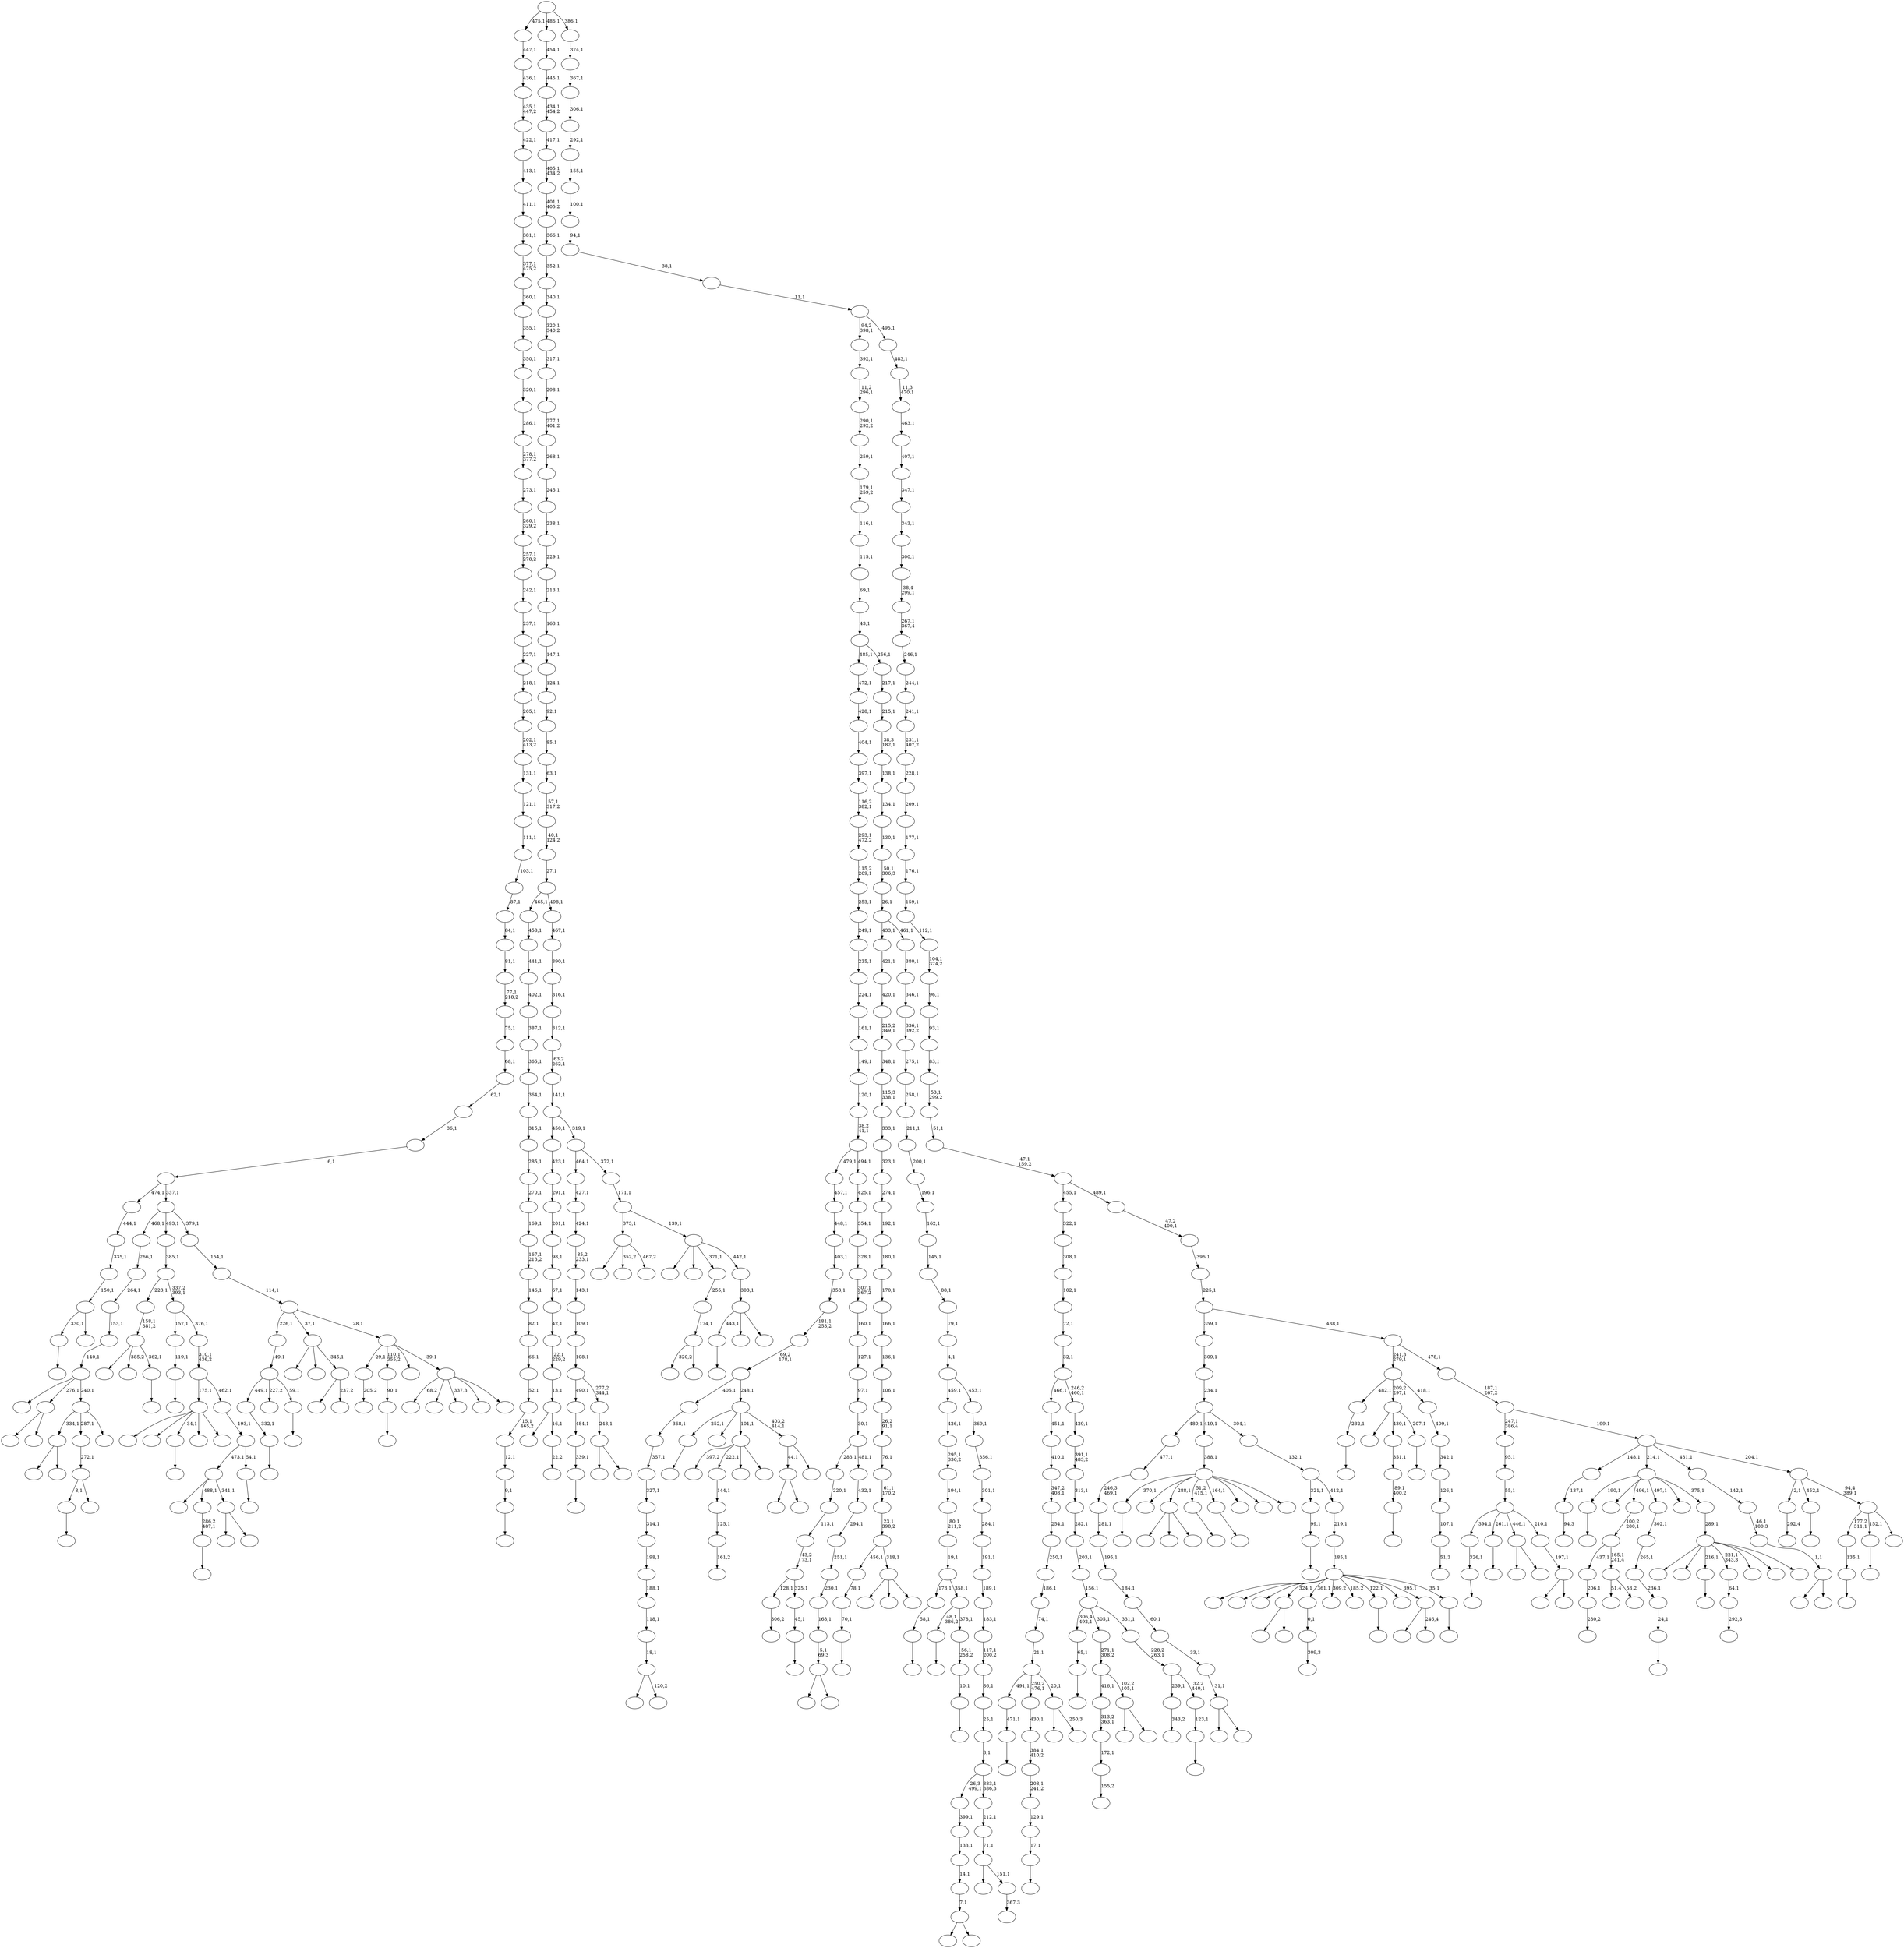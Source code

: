 digraph T {
	650 [label=""]
	649 [label=""]
	648 [label=""]
	647 [label=""]
	646 [label=""]
	645 [label=""]
	644 [label=""]
	643 [label=""]
	642 [label=""]
	641 [label=""]
	640 [label=""]
	639 [label=""]
	638 [label=""]
	637 [label=""]
	636 [label=""]
	635 [label=""]
	634 [label=""]
	633 [label=""]
	632 [label=""]
	631 [label=""]
	630 [label=""]
	629 [label=""]
	628 [label=""]
	627 [label=""]
	626 [label=""]
	625 [label=""]
	624 [label=""]
	623 [label=""]
	622 [label=""]
	621 [label=""]
	620 [label=""]
	619 [label=""]
	618 [label=""]
	617 [label=""]
	616 [label=""]
	615 [label=""]
	614 [label=""]
	613 [label=""]
	612 [label=""]
	611 [label=""]
	610 [label=""]
	609 [label=""]
	608 [label=""]
	607 [label=""]
	606 [label=""]
	605 [label=""]
	604 [label=""]
	603 [label=""]
	602 [label=""]
	601 [label=""]
	600 [label=""]
	599 [label=""]
	598 [label=""]
	597 [label=""]
	596 [label=""]
	595 [label=""]
	594 [label=""]
	593 [label=""]
	592 [label=""]
	591 [label=""]
	590 [label=""]
	589 [label=""]
	588 [label=""]
	587 [label=""]
	586 [label=""]
	585 [label=""]
	584 [label=""]
	583 [label=""]
	582 [label=""]
	581 [label=""]
	580 [label=""]
	579 [label=""]
	578 [label=""]
	577 [label=""]
	576 [label=""]
	575 [label=""]
	574 [label=""]
	573 [label=""]
	572 [label=""]
	571 [label=""]
	570 [label=""]
	569 [label=""]
	568 [label=""]
	567 [label=""]
	566 [label=""]
	565 [label=""]
	564 [label=""]
	563 [label=""]
	562 [label=""]
	561 [label=""]
	560 [label=""]
	559 [label=""]
	558 [label=""]
	557 [label=""]
	556 [label=""]
	555 [label=""]
	554 [label=""]
	553 [label=""]
	552 [label=""]
	551 [label=""]
	550 [label=""]
	549 [label=""]
	548 [label=""]
	547 [label=""]
	546 [label=""]
	545 [label=""]
	544 [label=""]
	543 [label=""]
	542 [label=""]
	541 [label=""]
	540 [label=""]
	539 [label=""]
	538 [label=""]
	537 [label=""]
	536 [label=""]
	535 [label=""]
	534 [label=""]
	533 [label=""]
	532 [label=""]
	531 [label=""]
	530 [label=""]
	529 [label=""]
	528 [label=""]
	527 [label=""]
	526 [label=""]
	525 [label=""]
	524 [label=""]
	523 [label=""]
	522 [label=""]
	521 [label=""]
	520 [label=""]
	519 [label=""]
	518 [label=""]
	517 [label=""]
	516 [label=""]
	515 [label=""]
	514 [label=""]
	513 [label=""]
	512 [label=""]
	511 [label=""]
	510 [label=""]
	509 [label=""]
	508 [label=""]
	507 [label=""]
	506 [label=""]
	505 [label=""]
	504 [label=""]
	503 [label=""]
	502 [label=""]
	501 [label=""]
	500 [label=""]
	499 [label=""]
	498 [label=""]
	497 [label=""]
	496 [label=""]
	495 [label=""]
	494 [label=""]
	493 [label=""]
	492 [label=""]
	491 [label=""]
	490 [label=""]
	489 [label=""]
	488 [label=""]
	487 [label=""]
	486 [label=""]
	485 [label=""]
	484 [label=""]
	483 [label=""]
	482 [label=""]
	481 [label=""]
	480 [label=""]
	479 [label=""]
	478 [label=""]
	477 [label=""]
	476 [label=""]
	475 [label=""]
	474 [label=""]
	473 [label=""]
	472 [label=""]
	471 [label=""]
	470 [label=""]
	469 [label=""]
	468 [label=""]
	467 [label=""]
	466 [label=""]
	465 [label=""]
	464 [label=""]
	463 [label=""]
	462 [label=""]
	461 [label=""]
	460 [label=""]
	459 [label=""]
	458 [label=""]
	457 [label=""]
	456 [label=""]
	455 [label=""]
	454 [label=""]
	453 [label=""]
	452 [label=""]
	451 [label=""]
	450 [label=""]
	449 [label=""]
	448 [label=""]
	447 [label=""]
	446 [label=""]
	445 [label=""]
	444 [label=""]
	443 [label=""]
	442 [label=""]
	441 [label=""]
	440 [label=""]
	439 [label=""]
	438 [label=""]
	437 [label=""]
	436 [label=""]
	435 [label=""]
	434 [label=""]
	433 [label=""]
	432 [label=""]
	431 [label=""]
	430 [label=""]
	429 [label=""]
	428 [label=""]
	427 [label=""]
	426 [label=""]
	425 [label=""]
	424 [label=""]
	423 [label=""]
	422 [label=""]
	421 [label=""]
	420 [label=""]
	419 [label=""]
	418 [label=""]
	417 [label=""]
	416 [label=""]
	415 [label=""]
	414 [label=""]
	413 [label=""]
	412 [label=""]
	411 [label=""]
	410 [label=""]
	409 [label=""]
	408 [label=""]
	407 [label=""]
	406 [label=""]
	405 [label=""]
	404 [label=""]
	403 [label=""]
	402 [label=""]
	401 [label=""]
	400 [label=""]
	399 [label=""]
	398 [label=""]
	397 [label=""]
	396 [label=""]
	395 [label=""]
	394 [label=""]
	393 [label=""]
	392 [label=""]
	391 [label=""]
	390 [label=""]
	389 [label=""]
	388 [label=""]
	387 [label=""]
	386 [label=""]
	385 [label=""]
	384 [label=""]
	383 [label=""]
	382 [label=""]
	381 [label=""]
	380 [label=""]
	379 [label=""]
	378 [label=""]
	377 [label=""]
	376 [label=""]
	375 [label=""]
	374 [label=""]
	373 [label=""]
	372 [label=""]
	371 [label=""]
	370 [label=""]
	369 [label=""]
	368 [label=""]
	367 [label=""]
	366 [label=""]
	365 [label=""]
	364 [label=""]
	363 [label=""]
	362 [label=""]
	361 [label=""]
	360 [label=""]
	359 [label=""]
	358 [label=""]
	357 [label=""]
	356 [label=""]
	355 [label=""]
	354 [label=""]
	353 [label=""]
	352 [label=""]
	351 [label=""]
	350 [label=""]
	349 [label=""]
	348 [label=""]
	347 [label=""]
	346 [label=""]
	345 [label=""]
	344 [label=""]
	343 [label=""]
	342 [label=""]
	341 [label=""]
	340 [label=""]
	339 [label=""]
	338 [label=""]
	337 [label=""]
	336 [label=""]
	335 [label=""]
	334 [label=""]
	333 [label=""]
	332 [label=""]
	331 [label=""]
	330 [label=""]
	329 [label=""]
	328 [label=""]
	327 [label=""]
	326 [label=""]
	325 [label=""]
	324 [label=""]
	323 [label=""]
	322 [label=""]
	321 [label=""]
	320 [label=""]
	319 [label=""]
	318 [label=""]
	317 [label=""]
	316 [label=""]
	315 [label=""]
	314 [label=""]
	313 [label=""]
	312 [label=""]
	311 [label=""]
	310 [label=""]
	309 [label=""]
	308 [label=""]
	307 [label=""]
	306 [label=""]
	305 [label=""]
	304 [label=""]
	303 [label=""]
	302 [label=""]
	301 [label=""]
	300 [label=""]
	299 [label=""]
	298 [label=""]
	297 [label=""]
	296 [label=""]
	295 [label=""]
	294 [label=""]
	293 [label=""]
	292 [label=""]
	291 [label=""]
	290 [label=""]
	289 [label=""]
	288 [label=""]
	287 [label=""]
	286 [label=""]
	285 [label=""]
	284 [label=""]
	283 [label=""]
	282 [label=""]
	281 [label=""]
	280 [label=""]
	279 [label=""]
	278 [label=""]
	277 [label=""]
	276 [label=""]
	275 [label=""]
	274 [label=""]
	273 [label=""]
	272 [label=""]
	271 [label=""]
	270 [label=""]
	269 [label=""]
	268 [label=""]
	267 [label=""]
	266 [label=""]
	265 [label=""]
	264 [label=""]
	263 [label=""]
	262 [label=""]
	261 [label=""]
	260 [label=""]
	259 [label=""]
	258 [label=""]
	257 [label=""]
	256 [label=""]
	255 [label=""]
	254 [label=""]
	253 [label=""]
	252 [label=""]
	251 [label=""]
	250 [label=""]
	249 [label=""]
	248 [label=""]
	247 [label=""]
	246 [label=""]
	245 [label=""]
	244 [label=""]
	243 [label=""]
	242 [label=""]
	241 [label=""]
	240 [label=""]
	239 [label=""]
	238 [label=""]
	237 [label=""]
	236 [label=""]
	235 [label=""]
	234 [label=""]
	233 [label=""]
	232 [label=""]
	231 [label=""]
	230 [label=""]
	229 [label=""]
	228 [label=""]
	227 [label=""]
	226 [label=""]
	225 [label=""]
	224 [label=""]
	223 [label=""]
	222 [label=""]
	221 [label=""]
	220 [label=""]
	219 [label=""]
	218 [label=""]
	217 [label=""]
	216 [label=""]
	215 [label=""]
	214 [label=""]
	213 [label=""]
	212 [label=""]
	211 [label=""]
	210 [label=""]
	209 [label=""]
	208 [label=""]
	207 [label=""]
	206 [label=""]
	205 [label=""]
	204 [label=""]
	203 [label=""]
	202 [label=""]
	201 [label=""]
	200 [label=""]
	199 [label=""]
	198 [label=""]
	197 [label=""]
	196 [label=""]
	195 [label=""]
	194 [label=""]
	193 [label=""]
	192 [label=""]
	191 [label=""]
	190 [label=""]
	189 [label=""]
	188 [label=""]
	187 [label=""]
	186 [label=""]
	185 [label=""]
	184 [label=""]
	183 [label=""]
	182 [label=""]
	181 [label=""]
	180 [label=""]
	179 [label=""]
	178 [label=""]
	177 [label=""]
	176 [label=""]
	175 [label=""]
	174 [label=""]
	173 [label=""]
	172 [label=""]
	171 [label=""]
	170 [label=""]
	169 [label=""]
	168 [label=""]
	167 [label=""]
	166 [label=""]
	165 [label=""]
	164 [label=""]
	163 [label=""]
	162 [label=""]
	161 [label=""]
	160 [label=""]
	159 [label=""]
	158 [label=""]
	157 [label=""]
	156 [label=""]
	155 [label=""]
	154 [label=""]
	153 [label=""]
	152 [label=""]
	151 [label=""]
	150 [label=""]
	149 [label=""]
	148 [label=""]
	147 [label=""]
	146 [label=""]
	145 [label=""]
	144 [label=""]
	143 [label=""]
	142 [label=""]
	141 [label=""]
	140 [label=""]
	139 [label=""]
	138 [label=""]
	137 [label=""]
	136 [label=""]
	135 [label=""]
	134 [label=""]
	133 [label=""]
	132 [label=""]
	131 [label=""]
	130 [label=""]
	129 [label=""]
	128 [label=""]
	127 [label=""]
	126 [label=""]
	125 [label=""]
	124 [label=""]
	123 [label=""]
	122 [label=""]
	121 [label=""]
	120 [label=""]
	119 [label=""]
	118 [label=""]
	117 [label=""]
	116 [label=""]
	115 [label=""]
	114 [label=""]
	113 [label=""]
	112 [label=""]
	111 [label=""]
	110 [label=""]
	109 [label=""]
	108 [label=""]
	107 [label=""]
	106 [label=""]
	105 [label=""]
	104 [label=""]
	103 [label=""]
	102 [label=""]
	101 [label=""]
	100 [label=""]
	99 [label=""]
	98 [label=""]
	97 [label=""]
	96 [label=""]
	95 [label=""]
	94 [label=""]
	93 [label=""]
	92 [label=""]
	91 [label=""]
	90 [label=""]
	89 [label=""]
	88 [label=""]
	87 [label=""]
	86 [label=""]
	85 [label=""]
	84 [label=""]
	83 [label=""]
	82 [label=""]
	81 [label=""]
	80 [label=""]
	79 [label=""]
	78 [label=""]
	77 [label=""]
	76 [label=""]
	75 [label=""]
	74 [label=""]
	73 [label=""]
	72 [label=""]
	71 [label=""]
	70 [label=""]
	69 [label=""]
	68 [label=""]
	67 [label=""]
	66 [label=""]
	65 [label=""]
	64 [label=""]
	63 [label=""]
	62 [label=""]
	61 [label=""]
	60 [label=""]
	59 [label=""]
	58 [label=""]
	57 [label=""]
	56 [label=""]
	55 [label=""]
	54 [label=""]
	53 [label=""]
	52 [label=""]
	51 [label=""]
	50 [label=""]
	49 [label=""]
	48 [label=""]
	47 [label=""]
	46 [label=""]
	45 [label=""]
	44 [label=""]
	43 [label=""]
	42 [label=""]
	41 [label=""]
	40 [label=""]
	39 [label=""]
	38 [label=""]
	37 [label=""]
	36 [label=""]
	35 [label=""]
	34 [label=""]
	33 [label=""]
	32 [label=""]
	31 [label=""]
	30 [label=""]
	29 [label=""]
	28 [label=""]
	27 [label=""]
	26 [label=""]
	25 [label=""]
	24 [label=""]
	23 [label=""]
	22 [label=""]
	21 [label=""]
	20 [label=""]
	19 [label=""]
	18 [label=""]
	17 [label=""]
	16 [label=""]
	15 [label=""]
	14 [label=""]
	13 [label=""]
	12 [label=""]
	11 [label=""]
	10 [label=""]
	9 [label=""]
	8 [label=""]
	7 [label=""]
	6 [label=""]
	5 [label=""]
	4 [label=""]
	3 [label=""]
	2 [label=""]
	1 [label=""]
	0 [label=""]
	649 -> 650 [label=""]
	643 -> 644 [label="205,2"]
	640 -> 641 [label=""]
	639 -> 640 [label="135,1"]
	632 -> 633 [label="292,4"]
	630 -> 636 [label=""]
	630 -> 631 [label=""]
	628 -> 629 [label=""]
	627 -> 628 [label="99,1"]
	625 -> 626 [label="161,2"]
	624 -> 625 [label="125,1"]
	623 -> 624 [label="144,1"]
	617 -> 618 [label=""]
	615 -> 616 [label=""]
	613 -> 614 [label=""]
	611 -> 612 [label="292,3"]
	610 -> 611 [label="64,1"]
	605 -> 606 [label=""]
	601 -> 602 [label=""]
	596 -> 597 [label="155,2"]
	595 -> 596 [label="172,1"]
	594 -> 595 [label="313,2\n363,1"]
	591 -> 592 [label=""]
	590 -> 591 [label="326,1"]
	588 -> 589 [label=""]
	587 -> 588 [label="58,1"]
	584 -> 585 [label=""]
	583 -> 584 [label="70,1"]
	582 -> 583 [label="78,1"]
	580 -> 581 [label="94,3"]
	579 -> 580 [label="137,1"]
	576 -> 637 [label=""]
	576 -> 577 [label=""]
	574 -> 575 [label=""]
	573 -> 574 [label="65,1"]
	571 -> 572 [label="309,3"]
	570 -> 571 [label="0,1"]
	564 -> 565 [label="306,2"]
	561 -> 562 [label=""]
	560 -> 561 [label="471,1"]
	556 -> 557 [label="343,2"]
	551 -> 646 [label=""]
	551 -> 552 [label=""]
	549 -> 550 [label=""]
	548 -> 549 [label="119,1"]
	545 -> 546 [label=""]
	544 -> 545 [label="45,1"]
	543 -> 564 [label="128,1"]
	543 -> 544 [label="325,1"]
	542 -> 543 [label="43,2\n73,1"]
	541 -> 542 [label="113,1"]
	540 -> 541 [label="220,1"]
	537 -> 568 [label=""]
	537 -> 558 [label=""]
	537 -> 538 [label=""]
	535 -> 536 [label="280,2"]
	534 -> 535 [label="206,1"]
	531 -> 532 [label=""]
	530 -> 531 [label="17,1"]
	529 -> 530 [label="129,1"]
	528 -> 529 [label="208,1\n241,2"]
	527 -> 528 [label="384,1\n410,2"]
	526 -> 527 [label="430,1"]
	523 -> 524 [label=""]
	518 -> 519 [label=""]
	516 -> 517 [label=""]
	514 -> 515 [label=""]
	513 -> 514 [label="232,1"]
	511 -> 603 [label=""]
	511 -> 512 [label=""]
	509 -> 607 [label=""]
	509 -> 510 [label="120,2"]
	508 -> 509 [label="18,1"]
	507 -> 508 [label="118,1"]
	506 -> 507 [label="188,1"]
	505 -> 506 [label="198,1"]
	504 -> 505 [label="314,1"]
	503 -> 504 [label="327,1"]
	502 -> 503 [label="357,1"]
	501 -> 502 [label="368,1"]
	497 -> 498 [label=""]
	496 -> 497 [label="332,1"]
	494 -> 621 [label="51,4"]
	494 -> 495 [label="53,2"]
	493 -> 534 [label="437,1"]
	493 -> 494 [label="165,1\n241,4"]
	492 -> 493 [label="100,2\n280,1"]
	487 -> 488 [label=""]
	485 -> 486 [label=""]
	484 -> 485 [label="90,1"]
	481 -> 482 [label=""]
	480 -> 481 [label="24,1"]
	479 -> 480 [label="236,1"]
	478 -> 479 [label="265,1"]
	477 -> 478 [label="302,1"]
	475 -> 476 [label=""]
	473 -> 474 [label=""]
	472 -> 635 [label=""]
	472 -> 539 [label="385,2"]
	472 -> 473 [label="362,1"]
	471 -> 472 [label="158,1\n381,2"]
	469 -> 470 [label=""]
	467 -> 523 [label="330,1"]
	467 -> 468 [label=""]
	466 -> 467 [label="150,1"]
	465 -> 466 [label="335,1"]
	464 -> 465 [label="444,1"]
	457 -> 458 [label=""]
	456 -> 457 [label="286,2\n487,1"]
	454 -> 563 [label=""]
	454 -> 455 [label=""]
	453 -> 594 [label="416,1"]
	453 -> 454 [label="102,2\n105,1"]
	452 -> 453 [label="271,1\n308,2"]
	450 -> 451 [label=""]
	448 -> 449 [label=""]
	444 -> 445 [label=""]
	442 -> 522 [label=""]
	442 -> 443 [label=""]
	441 -> 442 [label="7,1"]
	440 -> 441 [label="14,1"]
	439 -> 440 [label="133,1"]
	438 -> 439 [label="399,1"]
	434 -> 619 [label=""]
	434 -> 435 [label="250,3"]
	433 -> 560 [label="491,1"]
	433 -> 526 [label="250,2\n476,1"]
	433 -> 434 [label="20,1"]
	432 -> 433 [label="21,1"]
	431 -> 432 [label="74,1"]
	430 -> 431 [label="186,1"]
	429 -> 430 [label="250,1"]
	428 -> 429 [label="254,1"]
	427 -> 428 [label="347,2\n408,1"]
	426 -> 427 [label="410,1"]
	425 -> 426 [label="451,1"]
	423 -> 604 [label=""]
	423 -> 424 [label=""]
	420 -> 421 [label=""]
	419 -> 420 [label="89,1\n400,2"]
	418 -> 419 [label="351,1"]
	416 -> 417 [label=""]
	415 -> 416 [label="10,1"]
	414 -> 415 [label="56,1\n258,2"]
	413 -> 516 [label="48,1\n386,2"]
	413 -> 414 [label="378,1"]
	412 -> 587 [label="173,1"]
	412 -> 413 [label="358,1"]
	411 -> 412 [label="19,1"]
	410 -> 411 [label="80,1\n211,2"]
	409 -> 410 [label="194,1"]
	408 -> 409 [label="295,1\n336,2"]
	407 -> 408 [label="426,1"]
	405 -> 645 [label="397,2"]
	405 -> 623 [label="222,1"]
	405 -> 599 [label=""]
	405 -> 406 [label=""]
	402 -> 647 [label=""]
	402 -> 642 [label=""]
	402 -> 615 [label="216,1"]
	402 -> 610 [label="221,1\n343,3"]
	402 -> 567 [label=""]
	402 -> 499 [label=""]
	402 -> 403 [label=""]
	401 -> 402 [label="289,1"]
	400 -> 601 [label="190,1"]
	400 -> 520 [label=""]
	400 -> 492 [label="496,1"]
	400 -> 477 [label="497,1"]
	400 -> 437 [label=""]
	400 -> 401 [label="375,1"]
	398 -> 553 [label=""]
	398 -> 399 [label=""]
	397 -> 398 [label="1,1"]
	396 -> 397 [label="46,1\n100,3"]
	395 -> 396 [label="142,1"]
	393 -> 521 [label=""]
	393 -> 394 [label=""]
	392 -> 578 [label=""]
	392 -> 456 [label="488,1"]
	392 -> 393 [label="341,1"]
	390 -> 391 [label=""]
	389 -> 547 [label=""]
	389 -> 418 [label="439,1"]
	389 -> 390 [label="207,1"]
	387 -> 388 [label="51,3"]
	386 -> 387 [label="107,1"]
	385 -> 386 [label="126,1"]
	384 -> 385 [label="342,1"]
	383 -> 384 [label="409,1"]
	382 -> 513 [label="482,1"]
	382 -> 389 [label="209,2\n297,1"]
	382 -> 383 [label="418,1"]
	380 -> 533 [label=""]
	380 -> 381 [label=""]
	379 -> 380 [label="31,1"]
	378 -> 379 [label="33,1"]
	377 -> 378 [label="60,1"]
	376 -> 377 [label="184,1"]
	375 -> 376 [label="195,1"]
	374 -> 375 [label="281,1"]
	373 -> 374 [label="246,3\n469,1"]
	372 -> 373 [label="477,1"]
	369 -> 569 [label=""]
	369 -> 370 [label="246,4"]
	367 -> 368 [label=""]
	366 -> 496 [label="449,1"]
	366 -> 460 [label="227,2"]
	366 -> 367 [label="59,1"]
	365 -> 366 [label="49,1"]
	363 -> 364 [label="22,2"]
	362 -> 483 [label=""]
	362 -> 363 [label="16,1"]
	361 -> 362 [label="13,1"]
	360 -> 361 [label="22,1\n229,2"]
	359 -> 360 [label="42,1"]
	358 -> 359 [label="67,1"]
	357 -> 358 [label="98,1"]
	356 -> 357 [label="201,1"]
	355 -> 356 [label="291,1"]
	354 -> 355 [label="423,1"]
	351 -> 352 [label=""]
	350 -> 351 [label="123,1"]
	349 -> 556 [label="239,1"]
	349 -> 350 [label="32,2\n440,1"]
	348 -> 349 [label="228,2\n263,1"]
	347 -> 573 [label="306,4\n492,1"]
	347 -> 452 [label="305,1"]
	347 -> 348 [label="331,1"]
	346 -> 347 [label="156,1"]
	345 -> 346 [label="203,1"]
	344 -> 345 [label="282,1"]
	343 -> 344 [label="313,1"]
	342 -> 343 [label="391,1\n483,2"]
	341 -> 342 [label="429,1"]
	340 -> 425 [label="466,1"]
	340 -> 341 [label="246,2\n460,1"]
	339 -> 340 [label="32,1"]
	338 -> 339 [label="72,1"]
	337 -> 338 [label="102,1"]
	336 -> 337 [label="308,1"]
	335 -> 336 [label="322,1"]
	333 -> 613 [label="370,1"]
	333 -> 586 [label=""]
	333 -> 537 [label="288,1"]
	333 -> 487 [label="51,2\n415,1"]
	333 -> 450 [label="164,1"]
	333 -> 447 [label=""]
	333 -> 371 [label=""]
	333 -> 334 [label=""]
	332 -> 333 [label="388,1"]
	330 -> 551 [label="44,1"]
	330 -> 331 [label=""]
	329 -> 617 [label="252,1"]
	329 -> 490 [label=""]
	329 -> 405 [label="101,1"]
	329 -> 330 [label="403,2\n414,1"]
	328 -> 501 [label="406,1"]
	328 -> 329 [label="248,1"]
	327 -> 328 [label="69,2\n178,1"]
	326 -> 327 [label="181,1\n253,2"]
	325 -> 326 [label="353,1"]
	324 -> 325 [label="403,1"]
	323 -> 324 [label="448,1"]
	322 -> 323 [label="457,1"]
	320 -> 491 [label=""]
	320 -> 321 [label="237,2"]
	319 -> 609 [label=""]
	319 -> 598 [label=""]
	319 -> 320 [label="345,1"]
	316 -> 638 [label=""]
	316 -> 559 [label=""]
	316 -> 475 [label="34,1"]
	316 -> 463 [label=""]
	316 -> 317 [label=""]
	314 -> 634 [label=""]
	314 -> 462 [label=""]
	314 -> 315 [label=""]
	313 -> 582 [label="456,1"]
	313 -> 314 [label="318,1"]
	312 -> 313 [label="23,1\n398,2"]
	311 -> 312 [label="61,1\n170,2"]
	310 -> 311 [label="76,1"]
	309 -> 310 [label="26,2\n91,1"]
	308 -> 309 [label="106,1"]
	307 -> 308 [label="136,1"]
	306 -> 307 [label="166,1"]
	305 -> 306 [label="170,1"]
	304 -> 305 [label="180,1"]
	303 -> 304 [label="192,1"]
	302 -> 303 [label="274,1"]
	301 -> 302 [label="323,1"]
	300 -> 301 [label="333,1"]
	299 -> 300 [label="115,3\n338,1"]
	298 -> 299 [label="348,1"]
	297 -> 298 [label="215,2\n349,1"]
	296 -> 297 [label="420,1"]
	295 -> 296 [label="421,1"]
	293 -> 593 [label=""]
	293 -> 294 [label=""]
	292 -> 293 [label="5,1\n69,3"]
	291 -> 292 [label="168,1"]
	290 -> 291 [label="230,1"]
	289 -> 290 [label="251,1"]
	288 -> 289 [label="294,1"]
	287 -> 288 [label="432,1"]
	286 -> 540 [label="283,1"]
	286 -> 287 [label="481,1"]
	285 -> 286 [label="30,1"]
	284 -> 285 [label="97,1"]
	283 -> 284 [label="127,1"]
	282 -> 283 [label="160,1"]
	281 -> 282 [label="307,1\n367,2"]
	280 -> 281 [label="328,1"]
	279 -> 280 [label="354,1"]
	278 -> 279 [label="425,1"]
	277 -> 322 [label="479,1"]
	277 -> 278 [label="494,1"]
	276 -> 277 [label="38,2\n41,1"]
	275 -> 276 [label="120,1"]
	274 -> 275 [label="149,1"]
	273 -> 274 [label="161,1"]
	272 -> 273 [label="224,1"]
	271 -> 272 [label="235,1"]
	270 -> 271 [label="249,1"]
	269 -> 270 [label="253,1"]
	268 -> 269 [label="115,2\n269,1"]
	267 -> 268 [label="293,1\n472,2"]
	266 -> 267 [label="116,2\n382,1"]
	265 -> 266 [label="397,1"]
	264 -> 265 [label="404,1"]
	263 -> 264 [label="428,1"]
	262 -> 263 [label="472,1"]
	260 -> 261 [label=""]
	259 -> 260 [label="339,1"]
	258 -> 259 [label="484,1"]
	256 -> 518 [label="8,1"]
	256 -> 257 [label=""]
	255 -> 256 [label="272,1"]
	253 -> 436 [label=""]
	253 -> 254 [label=""]
	252 -> 253 [label="243,1"]
	251 -> 258 [label="490,1"]
	251 -> 252 [label="277,2\n344,1"]
	250 -> 251 [label="108,1"]
	249 -> 250 [label="109,1"]
	248 -> 249 [label="143,1"]
	247 -> 248 [label="85,2\n233,1"]
	246 -> 247 [label="424,1"]
	245 -> 246 [label="427,1"]
	243 -> 525 [label="320,2"]
	243 -> 244 [label=""]
	242 -> 243 [label="174,1"]
	241 -> 242 [label="255,1"]
	239 -> 554 [label=""]
	239 -> 240 [label=""]
	238 -> 239 [label="197,1"]
	237 -> 590 [label="394,1"]
	237 -> 469 [label="261,1"]
	237 -> 423 [label="446,1"]
	237 -> 238 [label="210,1"]
	236 -> 237 [label="55,1"]
	235 -> 236 [label="95,1"]
	233 -> 234 [label=""]
	232 -> 233 [label="9,1"]
	231 -> 232 [label="12,1"]
	230 -> 231 [label="15,1\n465,2"]
	229 -> 230 [label="52,1"]
	228 -> 229 [label="66,1"]
	227 -> 228 [label="82,1"]
	226 -> 227 [label="146,1"]
	225 -> 226 [label="167,1\n213,2"]
	224 -> 225 [label="169,1"]
	223 -> 224 [label="270,1"]
	222 -> 223 [label="285,1"]
	221 -> 222 [label="315,1"]
	220 -> 221 [label="364,1"]
	219 -> 220 [label="365,1"]
	218 -> 219 [label="387,1"]
	217 -> 218 [label="402,1"]
	216 -> 217 [label="441,1"]
	215 -> 216 [label="458,1"]
	213 -> 622 [label=""]
	213 -> 555 [label="352,2"]
	213 -> 214 [label="467,2"]
	211 -> 212 [label="367,3"]
	210 -> 446 [label=""]
	210 -> 211 [label="151,1"]
	209 -> 210 [label="71,1"]
	208 -> 209 [label="212,1"]
	207 -> 438 [label="26,3\n499,1"]
	207 -> 208 [label="383,1\n386,3"]
	206 -> 207 [label="3,1"]
	205 -> 206 [label="25,1"]
	204 -> 205 [label="86,1"]
	203 -> 204 [label="117,1\n200,2"]
	202 -> 203 [label="183,1"]
	201 -> 202 [label="189,1"]
	200 -> 201 [label="191,1"]
	199 -> 200 [label="284,1"]
	198 -> 199 [label="301,1"]
	197 -> 198 [label="356,1"]
	196 -> 197 [label="369,1"]
	195 -> 407 [label="459,1"]
	195 -> 196 [label="453,1"]
	194 -> 195 [label="4,1"]
	193 -> 194 [label="79,1"]
	192 -> 193 [label="88,1"]
	191 -> 192 [label="145,1"]
	190 -> 191 [label="162,1"]
	189 -> 190 [label="196,1"]
	188 -> 189 [label="200,1"]
	187 -> 188 [label="211,1"]
	186 -> 187 [label="258,1"]
	185 -> 186 [label="275,1"]
	184 -> 185 [label="336,1\n392,2"]
	183 -> 184 [label="346,1"]
	182 -> 183 [label="380,1"]
	181 -> 295 [label="433,1"]
	181 -> 182 [label="461,1"]
	180 -> 181 [label="26,1"]
	179 -> 180 [label="50,1\n306,3"]
	178 -> 179 [label="130,1"]
	177 -> 178 [label="134,1"]
	176 -> 177 [label="138,1"]
	175 -> 176 [label="38,3\n182,1"]
	174 -> 175 [label="215,1"]
	173 -> 174 [label="217,1"]
	172 -> 262 [label="485,1"]
	172 -> 173 [label="256,1"]
	171 -> 172 [label="43,1"]
	170 -> 171 [label="69,1"]
	169 -> 170 [label="115,1"]
	168 -> 169 [label="116,1"]
	167 -> 168 [label="179,1\n259,2"]
	166 -> 167 [label="259,1"]
	165 -> 166 [label="290,1\n292,2"]
	164 -> 165 [label="11,2\n296,1"]
	163 -> 164 [label="392,1"]
	161 -> 162 [label=""]
	160 -> 648 [label=""]
	160 -> 620 [label=""]
	160 -> 600 [label=""]
	160 -> 576 [label="324,1"]
	160 -> 570 [label="361,1"]
	160 -> 500 [label="309,2"]
	160 -> 461 [label="185,2"]
	160 -> 448 [label="122,1"]
	160 -> 404 [label=""]
	160 -> 369 [label="395,1"]
	160 -> 161 [label="35,1"]
	159 -> 160 [label="185,1"]
	158 -> 159 [label="219,1"]
	157 -> 627 [label="321,1"]
	157 -> 158 [label="412,1"]
	156 -> 157 [label="132,1"]
	155 -> 372 [label="480,1"]
	155 -> 332 [label="419,1"]
	155 -> 156 [label="304,1"]
	154 -> 155 [label="234,1"]
	153 -> 154 [label="309,1"]
	150 -> 630 [label="334,1"]
	150 -> 255 [label="287,1"]
	150 -> 151 [label=""]
	149 -> 566 [label=""]
	149 -> 511 [label="276,1"]
	149 -> 150 [label="240,1"]
	148 -> 149 [label="140,1"]
	147 -> 148 [label="153,1"]
	146 -> 147 [label="264,1"]
	145 -> 146 [label="266,1"]
	143 -> 144 [label=""]
	142 -> 392 [label="473,1"]
	142 -> 143 [label="54,1"]
	141 -> 142 [label="193,1"]
	140 -> 316 [label="175,1"]
	140 -> 141 [label="462,1"]
	139 -> 140 [label="310,1\n436,2"]
	138 -> 548 [label="157,1"]
	138 -> 139 [label="376,1"]
	137 -> 471 [label="223,1"]
	137 -> 138 [label="337,2\n393,1"]
	136 -> 137 [label="385,1"]
	133 -> 608 [label="68,2"]
	133 -> 459 [label=""]
	133 -> 152 [label="337,3"]
	133 -> 135 [label=""]
	133 -> 134 [label=""]
	132 -> 643 [label="29,1"]
	132 -> 484 [label="110,1\n355,2"]
	132 -> 318 [label=""]
	132 -> 133 [label="39,1"]
	131 -> 365 [label="226,1"]
	131 -> 319 [label="37,1"]
	131 -> 132 [label="28,1"]
	130 -> 131 [label="114,1"]
	129 -> 130 [label="154,1"]
	128 -> 145 [label="468,1"]
	128 -> 136 [label="493,1"]
	128 -> 129 [label="379,1"]
	127 -> 464 [label="474,1"]
	127 -> 128 [label="337,1"]
	126 -> 127 [label="6,1"]
	125 -> 126 [label="36,1"]
	124 -> 125 [label="62,1"]
	123 -> 124 [label="68,1"]
	122 -> 123 [label="75,1"]
	121 -> 122 [label="77,1\n218,2"]
	120 -> 121 [label="81,1"]
	119 -> 120 [label="84,1"]
	118 -> 119 [label="87,1"]
	117 -> 118 [label="103,1"]
	116 -> 117 [label="111,1"]
	115 -> 116 [label="121,1"]
	114 -> 115 [label="131,1"]
	113 -> 114 [label="202,1\n413,2"]
	112 -> 113 [label="205,1"]
	111 -> 112 [label="218,1"]
	110 -> 111 [label="227,1"]
	109 -> 110 [label="237,1"]
	108 -> 109 [label="242,1"]
	107 -> 108 [label="257,1\n278,2"]
	106 -> 107 [label="260,1\n329,2"]
	105 -> 106 [label="273,1"]
	104 -> 105 [label="278,1\n377,2"]
	103 -> 104 [label="286,1"]
	102 -> 103 [label="329,1"]
	101 -> 102 [label="350,1"]
	100 -> 101 [label="355,1"]
	99 -> 100 [label="360,1"]
	98 -> 99 [label="377,1\n475,2"]
	97 -> 98 [label="381,1"]
	96 -> 97 [label="411,1"]
	95 -> 96 [label="413,1"]
	94 -> 95 [label="422,1"]
	93 -> 94 [label="435,1\n447,2"]
	92 -> 93 [label="436,1"]
	91 -> 92 [label="447,1"]
	89 -> 649 [label="443,1"]
	89 -> 353 [label=""]
	89 -> 90 [label=""]
	88 -> 89 [label="303,1"]
	87 -> 489 [label=""]
	87 -> 422 [label=""]
	87 -> 241 [label="371,1"]
	87 -> 88 [label="442,1"]
	86 -> 213 [label="373,1"]
	86 -> 87 [label="139,1"]
	85 -> 86 [label="171,1"]
	84 -> 245 [label="464,1"]
	84 -> 85 [label="372,1"]
	83 -> 354 [label="450,1"]
	83 -> 84 [label="319,1"]
	82 -> 83 [label="141,1"]
	81 -> 82 [label="63,2\n262,1"]
	80 -> 81 [label="312,1"]
	79 -> 80 [label="316,1"]
	78 -> 79 [label="390,1"]
	77 -> 78 [label="467,1"]
	76 -> 215 [label="465,1"]
	76 -> 77 [label="498,1"]
	75 -> 76 [label="27,1"]
	74 -> 75 [label="40,1\n124,2"]
	73 -> 74 [label="57,1\n317,2"]
	72 -> 73 [label="63,1"]
	71 -> 72 [label="85,1"]
	70 -> 71 [label="92,1"]
	69 -> 70 [label="124,1"]
	68 -> 69 [label="147,1"]
	67 -> 68 [label="163,1"]
	66 -> 67 [label="213,1"]
	65 -> 66 [label="229,1"]
	64 -> 65 [label="238,1"]
	63 -> 64 [label="245,1"]
	62 -> 63 [label="268,1"]
	61 -> 62 [label="277,1\n401,2"]
	60 -> 61 [label="298,1"]
	59 -> 60 [label="317,1"]
	58 -> 59 [label="320,1\n340,2"]
	57 -> 58 [label="340,1"]
	56 -> 57 [label="352,1"]
	55 -> 56 [label="366,1"]
	54 -> 55 [label="401,1\n405,2"]
	53 -> 54 [label="405,1\n434,2"]
	52 -> 53 [label="417,1"]
	51 -> 52 [label="434,1\n454,2"]
	50 -> 51 [label="445,1"]
	49 -> 50 [label="454,1"]
	47 -> 639 [label="177,2\n311,1"]
	47 -> 605 [label="152,1"]
	47 -> 48 [label=""]
	46 -> 632 [label="2,1"]
	46 -> 444 [label="452,1"]
	46 -> 47 [label="94,4\n389,1"]
	45 -> 579 [label="148,1"]
	45 -> 400 [label="214,1"]
	45 -> 395 [label="431,1"]
	45 -> 46 [label="204,1"]
	44 -> 235 [label="247,1\n386,4"]
	44 -> 45 [label="199,1"]
	43 -> 44 [label="187,1\n267,2"]
	42 -> 382 [label="241,3\n279,1"]
	42 -> 43 [label="478,1"]
	41 -> 153 [label="359,1"]
	41 -> 42 [label="438,1"]
	40 -> 41 [label="225,1"]
	39 -> 40 [label="396,1"]
	38 -> 39 [label="47,2\n400,1"]
	37 -> 335 [label="455,1"]
	37 -> 38 [label="489,1"]
	36 -> 37 [label="47,1\n159,2"]
	35 -> 36 [label="51,1"]
	34 -> 35 [label="53,1\n299,2"]
	33 -> 34 [label="83,1"]
	32 -> 33 [label="93,1"]
	31 -> 32 [label="96,1"]
	30 -> 31 [label="104,1\n374,2"]
	29 -> 30 [label="112,1"]
	28 -> 29 [label="159,1"]
	27 -> 28 [label="176,1"]
	26 -> 27 [label="177,1"]
	25 -> 26 [label="209,1"]
	24 -> 25 [label="228,1"]
	23 -> 24 [label="231,1\n407,2"]
	22 -> 23 [label="241,1"]
	21 -> 22 [label="244,1"]
	20 -> 21 [label="246,1"]
	19 -> 20 [label="267,1\n367,4"]
	18 -> 19 [label="38,4\n299,1"]
	17 -> 18 [label="300,1"]
	16 -> 17 [label="343,1"]
	15 -> 16 [label="347,1"]
	14 -> 15 [label="407,1"]
	13 -> 14 [label="463,1"]
	12 -> 13 [label="11,3\n470,1"]
	11 -> 12 [label="483,1"]
	10 -> 163 [label="94,2\n398,1"]
	10 -> 11 [label="495,1"]
	9 -> 10 [label="11,1"]
	8 -> 9 [label="38,1"]
	7 -> 8 [label="94,1"]
	6 -> 7 [label="100,1"]
	5 -> 6 [label="155,1"]
	4 -> 5 [label="292,1"]
	3 -> 4 [label="306,1"]
	2 -> 3 [label="367,1"]
	1 -> 2 [label="374,1"]
	0 -> 91 [label="475,1"]
	0 -> 49 [label="486,1"]
	0 -> 1 [label="386,1"]
}

